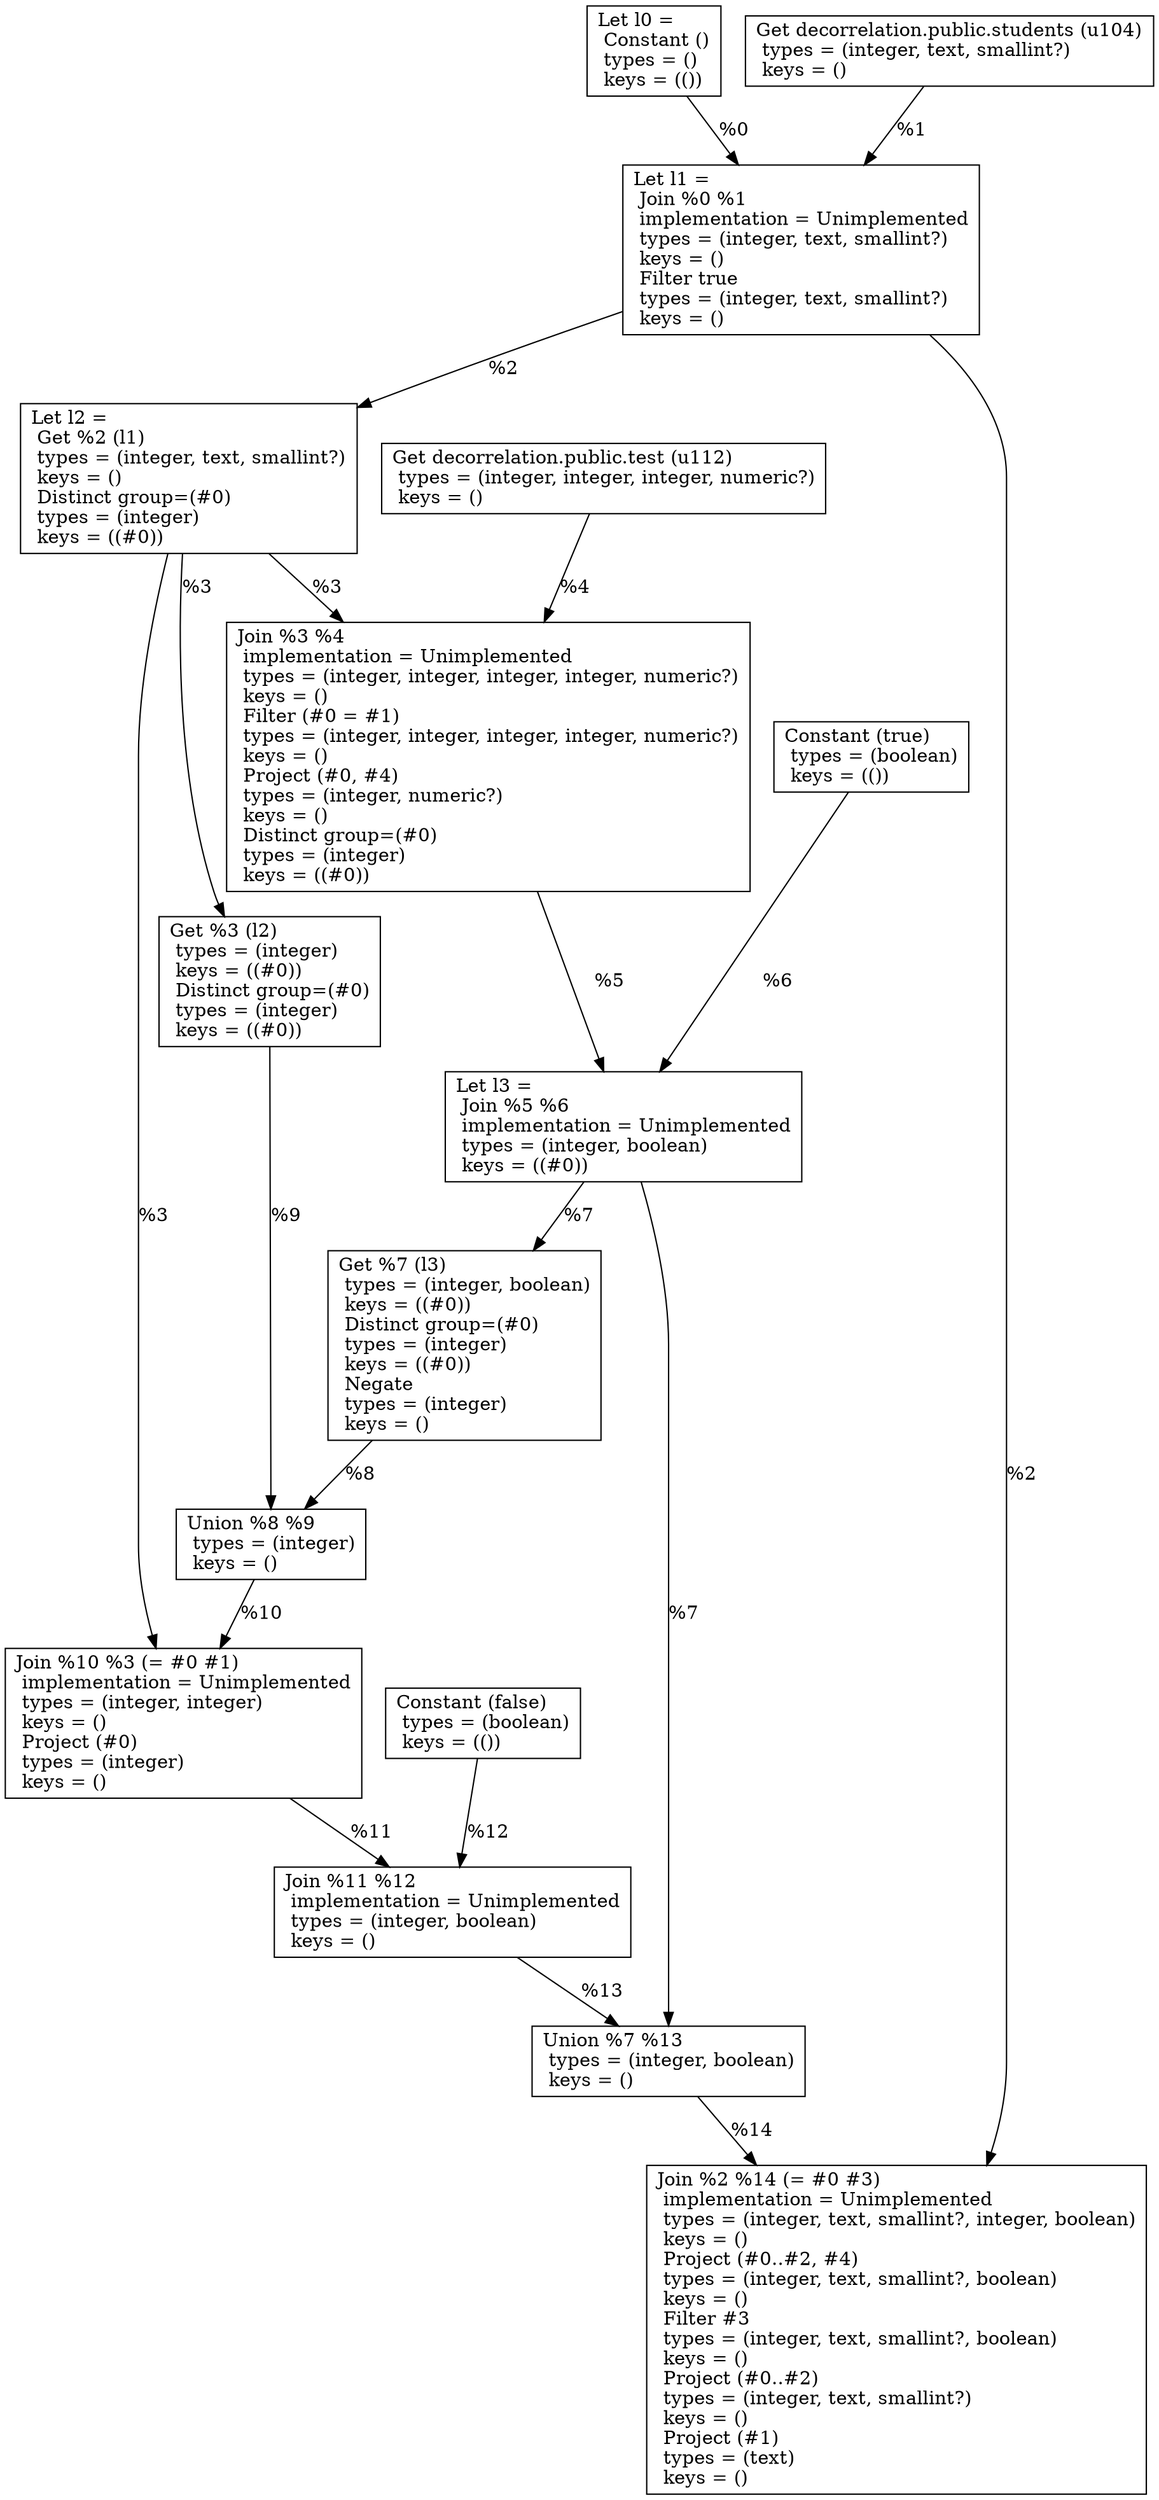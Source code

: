 digraph G {
    node0 [shape = record, label="Let l0 =\l Constant ()\l  types = ()\l  keys = (())\l"]
    node1 [shape = record, label=" Get decorrelation.public.students (u104)\l  types = (integer, text, smallint?)\l  keys = ()\l"]
    node2 [shape = record, label="Let l1 =\l Join %0 %1\l  implementation = Unimplemented\l  types = (integer, text, smallint?)\l  keys = ()\l Filter true\l  types = (integer, text, smallint?)\l  keys = ()\l"]
    node3 [shape = record, label="Let l2 =\l Get %2 (l1)\l  types = (integer, text, smallint?)\l  keys = ()\l Distinct group=(#0)\l  types = (integer)\l  keys = ((#0))\l"]
    node4 [shape = record, label=" Get decorrelation.public.test (u112)\l  types = (integer, integer, integer, numeric?)\l  keys = ()\l"]
    node5 [shape = record, label=" Join %3 %4\l  implementation = Unimplemented\l  types = (integer, integer, integer, integer, numeric?)\l  keys = ()\l Filter (#0 = #1)\l  types = (integer, integer, integer, integer, numeric?)\l  keys = ()\l Project (#0, #4)\l  types = (integer, numeric?)\l  keys = ()\l Distinct group=(#0)\l  types = (integer)\l  keys = ((#0))\l"]
    node6 [shape = record, label=" Constant (true)\l  types = (boolean)\l  keys = (())\l"]
    node7 [shape = record, label="Let l3 =\l Join %5 %6\l  implementation = Unimplemented\l  types = (integer, boolean)\l  keys = ((#0))\l"]
    node8 [shape = record, label=" Get %7 (l3)\l  types = (integer, boolean)\l  keys = ((#0))\l Distinct group=(#0)\l  types = (integer)\l  keys = ((#0))\l Negate\l  types = (integer)\l  keys = ()\l"]
    node9 [shape = record, label=" Get %3 (l2)\l  types = (integer)\l  keys = ((#0))\l Distinct group=(#0)\l  types = (integer)\l  keys = ((#0))\l"]
    node10 [shape = record, label=" Union %8 %9\l  types = (integer)\l  keys = ()\l"]
    node11 [shape = record, label=" Join %10 %3 (= #0 #1)\l  implementation = Unimplemented\l  types = (integer, integer)\l  keys = ()\l Project (#0)\l  types = (integer)\l  keys = ()\l"]
    node12 [shape = record, label=" Constant (false)\l  types = (boolean)\l  keys = (())\l"]
    node13 [shape = record, label=" Join %11 %12\l  implementation = Unimplemented\l  types = (integer, boolean)\l  keys = ()\l"]
    node14 [shape = record, label=" Union %7 %13\l  types = (integer, boolean)\l  keys = ()\l"]
    node15 [shape = record, label=" Join %2 %14 (= #0 #3)\l  implementation = Unimplemented\l  types = (integer, text, smallint?, integer, boolean)\l  keys = ()\l Project (#0..#2, #4)\l  types = (integer, text, smallint?, boolean)\l  keys = ()\l Filter #3\l  types = (integer, text, smallint?, boolean)\l  keys = ()\l Project (#0..#2)\l  types = (integer, text, smallint?)\l  keys = ()\l Project (#1)\l  types = (text)\l  keys = ()\l"]
    node9 -> node10 [label = "%9\l"]
    node3 -> node5 [label = "%3\l"]
    node0 -> node2 [label = "%0\l"]
    node3 -> node9 [label = "%3\l"]
    node14 -> node15 [label = "%14\l"]
    node12 -> node13 [label = "%12\l"]
    node11 -> node13 [label = "%11\l"]
    node8 -> node10 [label = "%8\l"]
    node2 -> node15 [label = "%2\l"]
    node2 -> node3 [label = "%2\l"]
    node10 -> node11 [label = "%10\l"]
    node6 -> node7 [label = "%6\l"]
    node4 -> node5 [label = "%4\l"]
    node3 -> node11 [label = "%3\l"]
    node5 -> node7 [label = "%5\l"]
    node7 -> node14 [label = "%7\l"]
    node13 -> node14 [label = "%13\l"]
    node1 -> node2 [label = "%1\l"]
    node7 -> node8 [label = "%7\l"]
}
